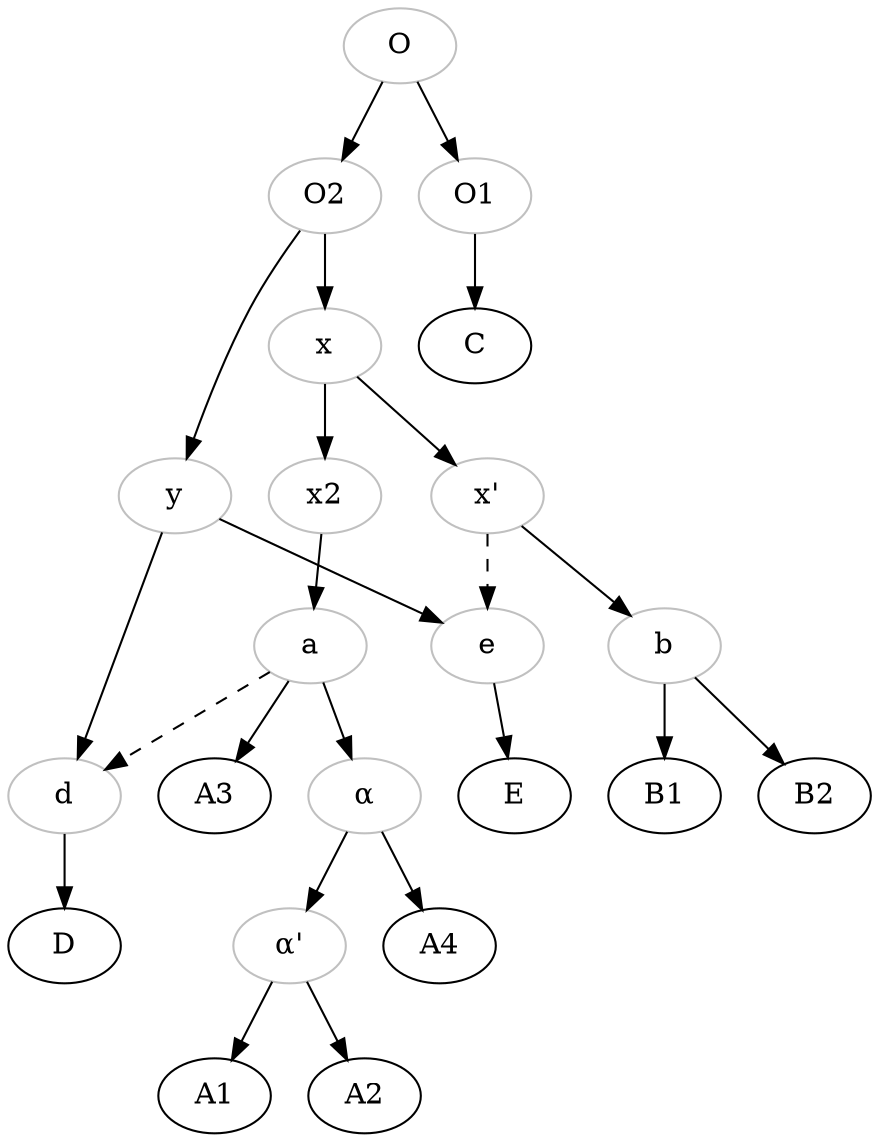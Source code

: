 digraph {
a[color="grey"];
alpha[label="α", color="grey"];
alphaprime[label="α'", color="grey"];
b[color="grey"];
O[color="grey"];
O1[color="grey"];
O2[color="grey"];
x[color="grey"];
xprime[label="x'", color="grey"];
y[color="grey"];
d[color="grey"];
e[color="grey"];
x2[color="grey"]
O -> O1;
O1->C;
O->O2;
O2->y;
y->d;
d->D;
y->e;
e->E;
O2->x;
x->xprime;
xprime->e[style=dashed];
xprime->b;
b->B1;
b->B2;
x -> x2;
x2->a;
a->d[style=dashed];
a->A3;
a->alpha;
alpha->alphaprime;
alphaprime->A1;
alphaprime->A2;
alpha->A4;
}
